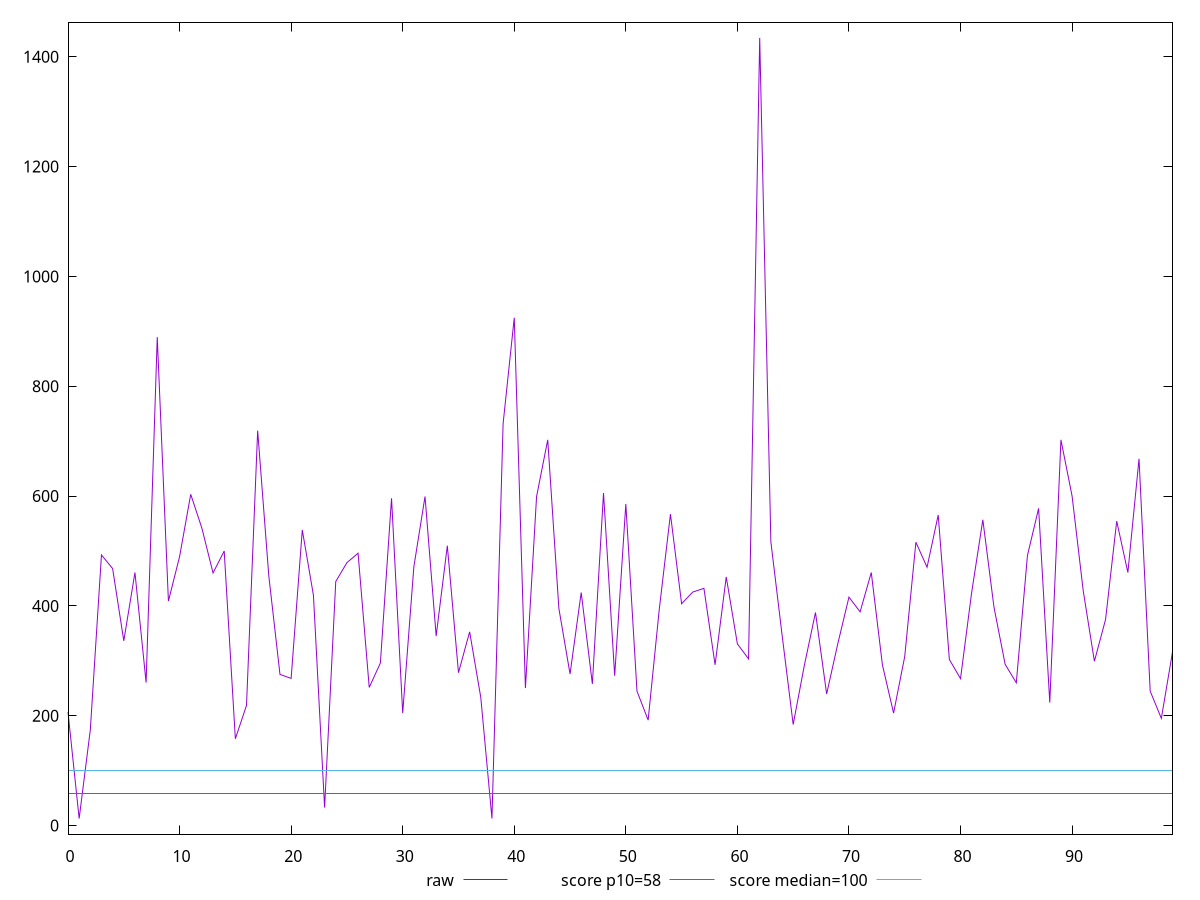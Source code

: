 reset

$raw <<EOF
0 206.4
1 12.8
2 174.4
3 492.8
4 468
5 336.40000000000003
6 460.7999999999993
7 260.40000000000003
8 889.5999999999992
9 408.8
10 489.6
11 603.2
12 541.6
13 460
14 500.00000000000074
15 158.00000000000037
16 218.8
17 719.2
18 454.40000000000003
19 275.2
20 268
21 538.4
22 419.20000000000005
23 32.800000000000004
24 444.40000000000003
25 478.7999999999996
26 496
27 251.60000000000002
28 296
29 596.0000000000007
30 204.8
31 471.20000000000005
32 599.2
33 345.20000000000005
34 509.60000000000076
35 278.4000000000008
36 352.8
37 233.20000000000002
38 12.8
39 732
40 924.8000000000009
41 250.4
42 599.2
43 702.3999999999986
44 395.20000000000005
45 276
46 424.40000000000003
47 258
48 605.6
49 272.8
50 585.6
51 244.8
52 192
53 394.40000000000003
54 567.2000000000007
55 404
56 425.2000000000004
57 432
58 292.8
59 452.8
60 330.8
61 303.6
62 1434.3999999999994
63 516.8000000000001
64 348
65 184
66 291.6
67 388
68 239.60000000000002
69 331.20000000000005
70 416
71 389.20000000000005
72 460.8
73 292.40000000000003
74 204.8
75 308
76 516
77 470.40000000000146
78 565.6000000000008
79 302.40000000000003
80 267.5999999999993
81 424.8
82 556.7999999999993
83 397.5999999999993
84 293.6
85 260
86 492
87 577.6
88 224
89 702.4000000000001
90 600
91 427.20000000000005
92 299.2
93 375.20000000000005
94 554.4
95 460.8
96 668
97 244.8
98 195.20000000000002
99 316
EOF

set key outside below
set xrange [0:99]
set yrange [-15.631999999999987:1462.8319999999994]
set trange [-15.631999999999987:1462.8319999999994]
set terminal svg size 640, 500 enhanced background rgb 'white'
set output "report/report_00029_2021-02-24T13-36-40.390Z/estimated-input-latency/samples/music/raw/values.svg"

plot $raw title "raw" with line, \
     58 title "score p10=58", \
     100 title "score median=100"

reset
